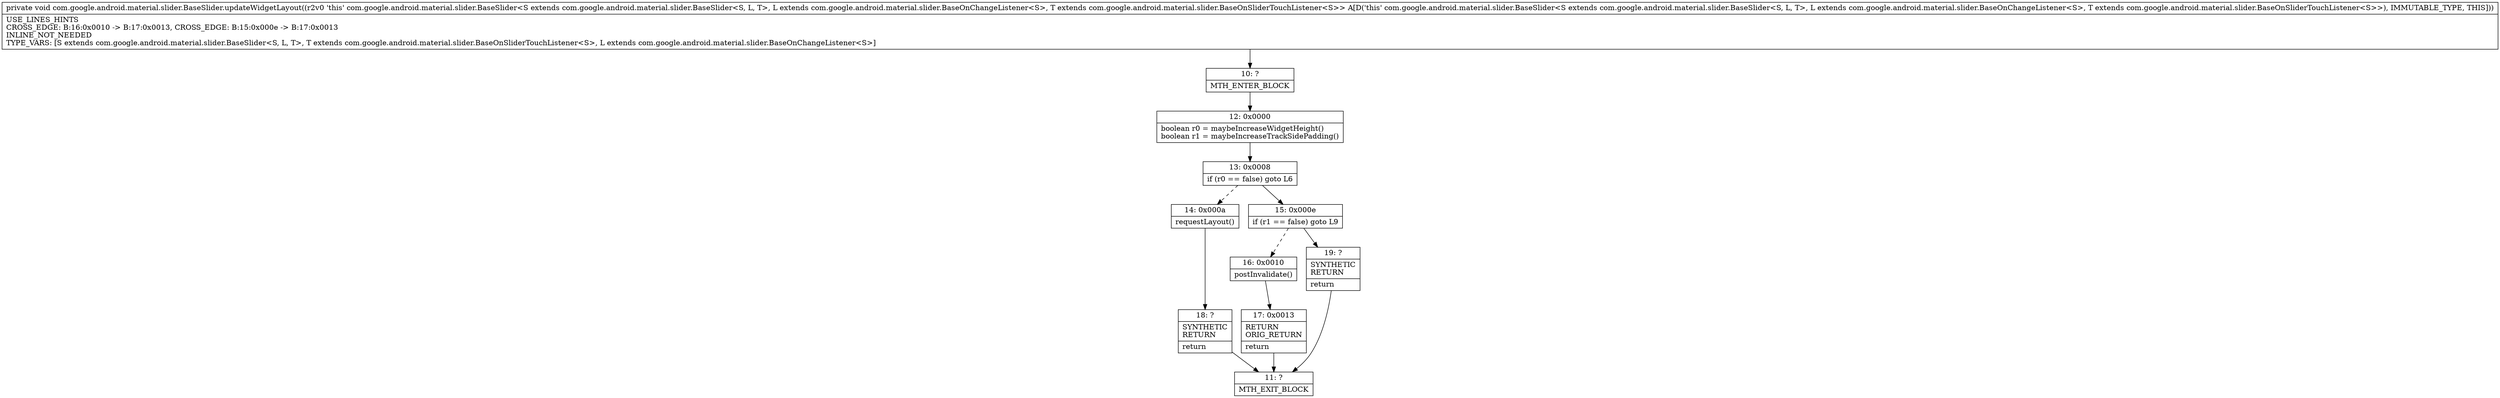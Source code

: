 digraph "CFG forcom.google.android.material.slider.BaseSlider.updateWidgetLayout()V" {
Node_10 [shape=record,label="{10\:\ ?|MTH_ENTER_BLOCK\l}"];
Node_12 [shape=record,label="{12\:\ 0x0000|boolean r0 = maybeIncreaseWidgetHeight()\lboolean r1 = maybeIncreaseTrackSidePadding()\l}"];
Node_13 [shape=record,label="{13\:\ 0x0008|if (r0 == false) goto L6\l}"];
Node_14 [shape=record,label="{14\:\ 0x000a|requestLayout()\l}"];
Node_18 [shape=record,label="{18\:\ ?|SYNTHETIC\lRETURN\l|return\l}"];
Node_11 [shape=record,label="{11\:\ ?|MTH_EXIT_BLOCK\l}"];
Node_15 [shape=record,label="{15\:\ 0x000e|if (r1 == false) goto L9\l}"];
Node_16 [shape=record,label="{16\:\ 0x0010|postInvalidate()\l}"];
Node_17 [shape=record,label="{17\:\ 0x0013|RETURN\lORIG_RETURN\l|return\l}"];
Node_19 [shape=record,label="{19\:\ ?|SYNTHETIC\lRETURN\l|return\l}"];
MethodNode[shape=record,label="{private void com.google.android.material.slider.BaseSlider.updateWidgetLayout((r2v0 'this' com.google.android.material.slider.BaseSlider\<S extends com.google.android.material.slider.BaseSlider\<S, L, T\>, L extends com.google.android.material.slider.BaseOnChangeListener\<S\>, T extends com.google.android.material.slider.BaseOnSliderTouchListener\<S\>\> A[D('this' com.google.android.material.slider.BaseSlider\<S extends com.google.android.material.slider.BaseSlider\<S, L, T\>, L extends com.google.android.material.slider.BaseOnChangeListener\<S\>, T extends com.google.android.material.slider.BaseOnSliderTouchListener\<S\>\>), IMMUTABLE_TYPE, THIS]))  | USE_LINES_HINTS\lCROSS_EDGE: B:16:0x0010 \-\> B:17:0x0013, CROSS_EDGE: B:15:0x000e \-\> B:17:0x0013\lINLINE_NOT_NEEDED\lTYPE_VARS: [S extends com.google.android.material.slider.BaseSlider\<S, L, T\>, T extends com.google.android.material.slider.BaseOnSliderTouchListener\<S\>, L extends com.google.android.material.slider.BaseOnChangeListener\<S\>]\l}"];
MethodNode -> Node_10;Node_10 -> Node_12;
Node_12 -> Node_13;
Node_13 -> Node_14[style=dashed];
Node_13 -> Node_15;
Node_14 -> Node_18;
Node_18 -> Node_11;
Node_15 -> Node_16[style=dashed];
Node_15 -> Node_19;
Node_16 -> Node_17;
Node_17 -> Node_11;
Node_19 -> Node_11;
}

